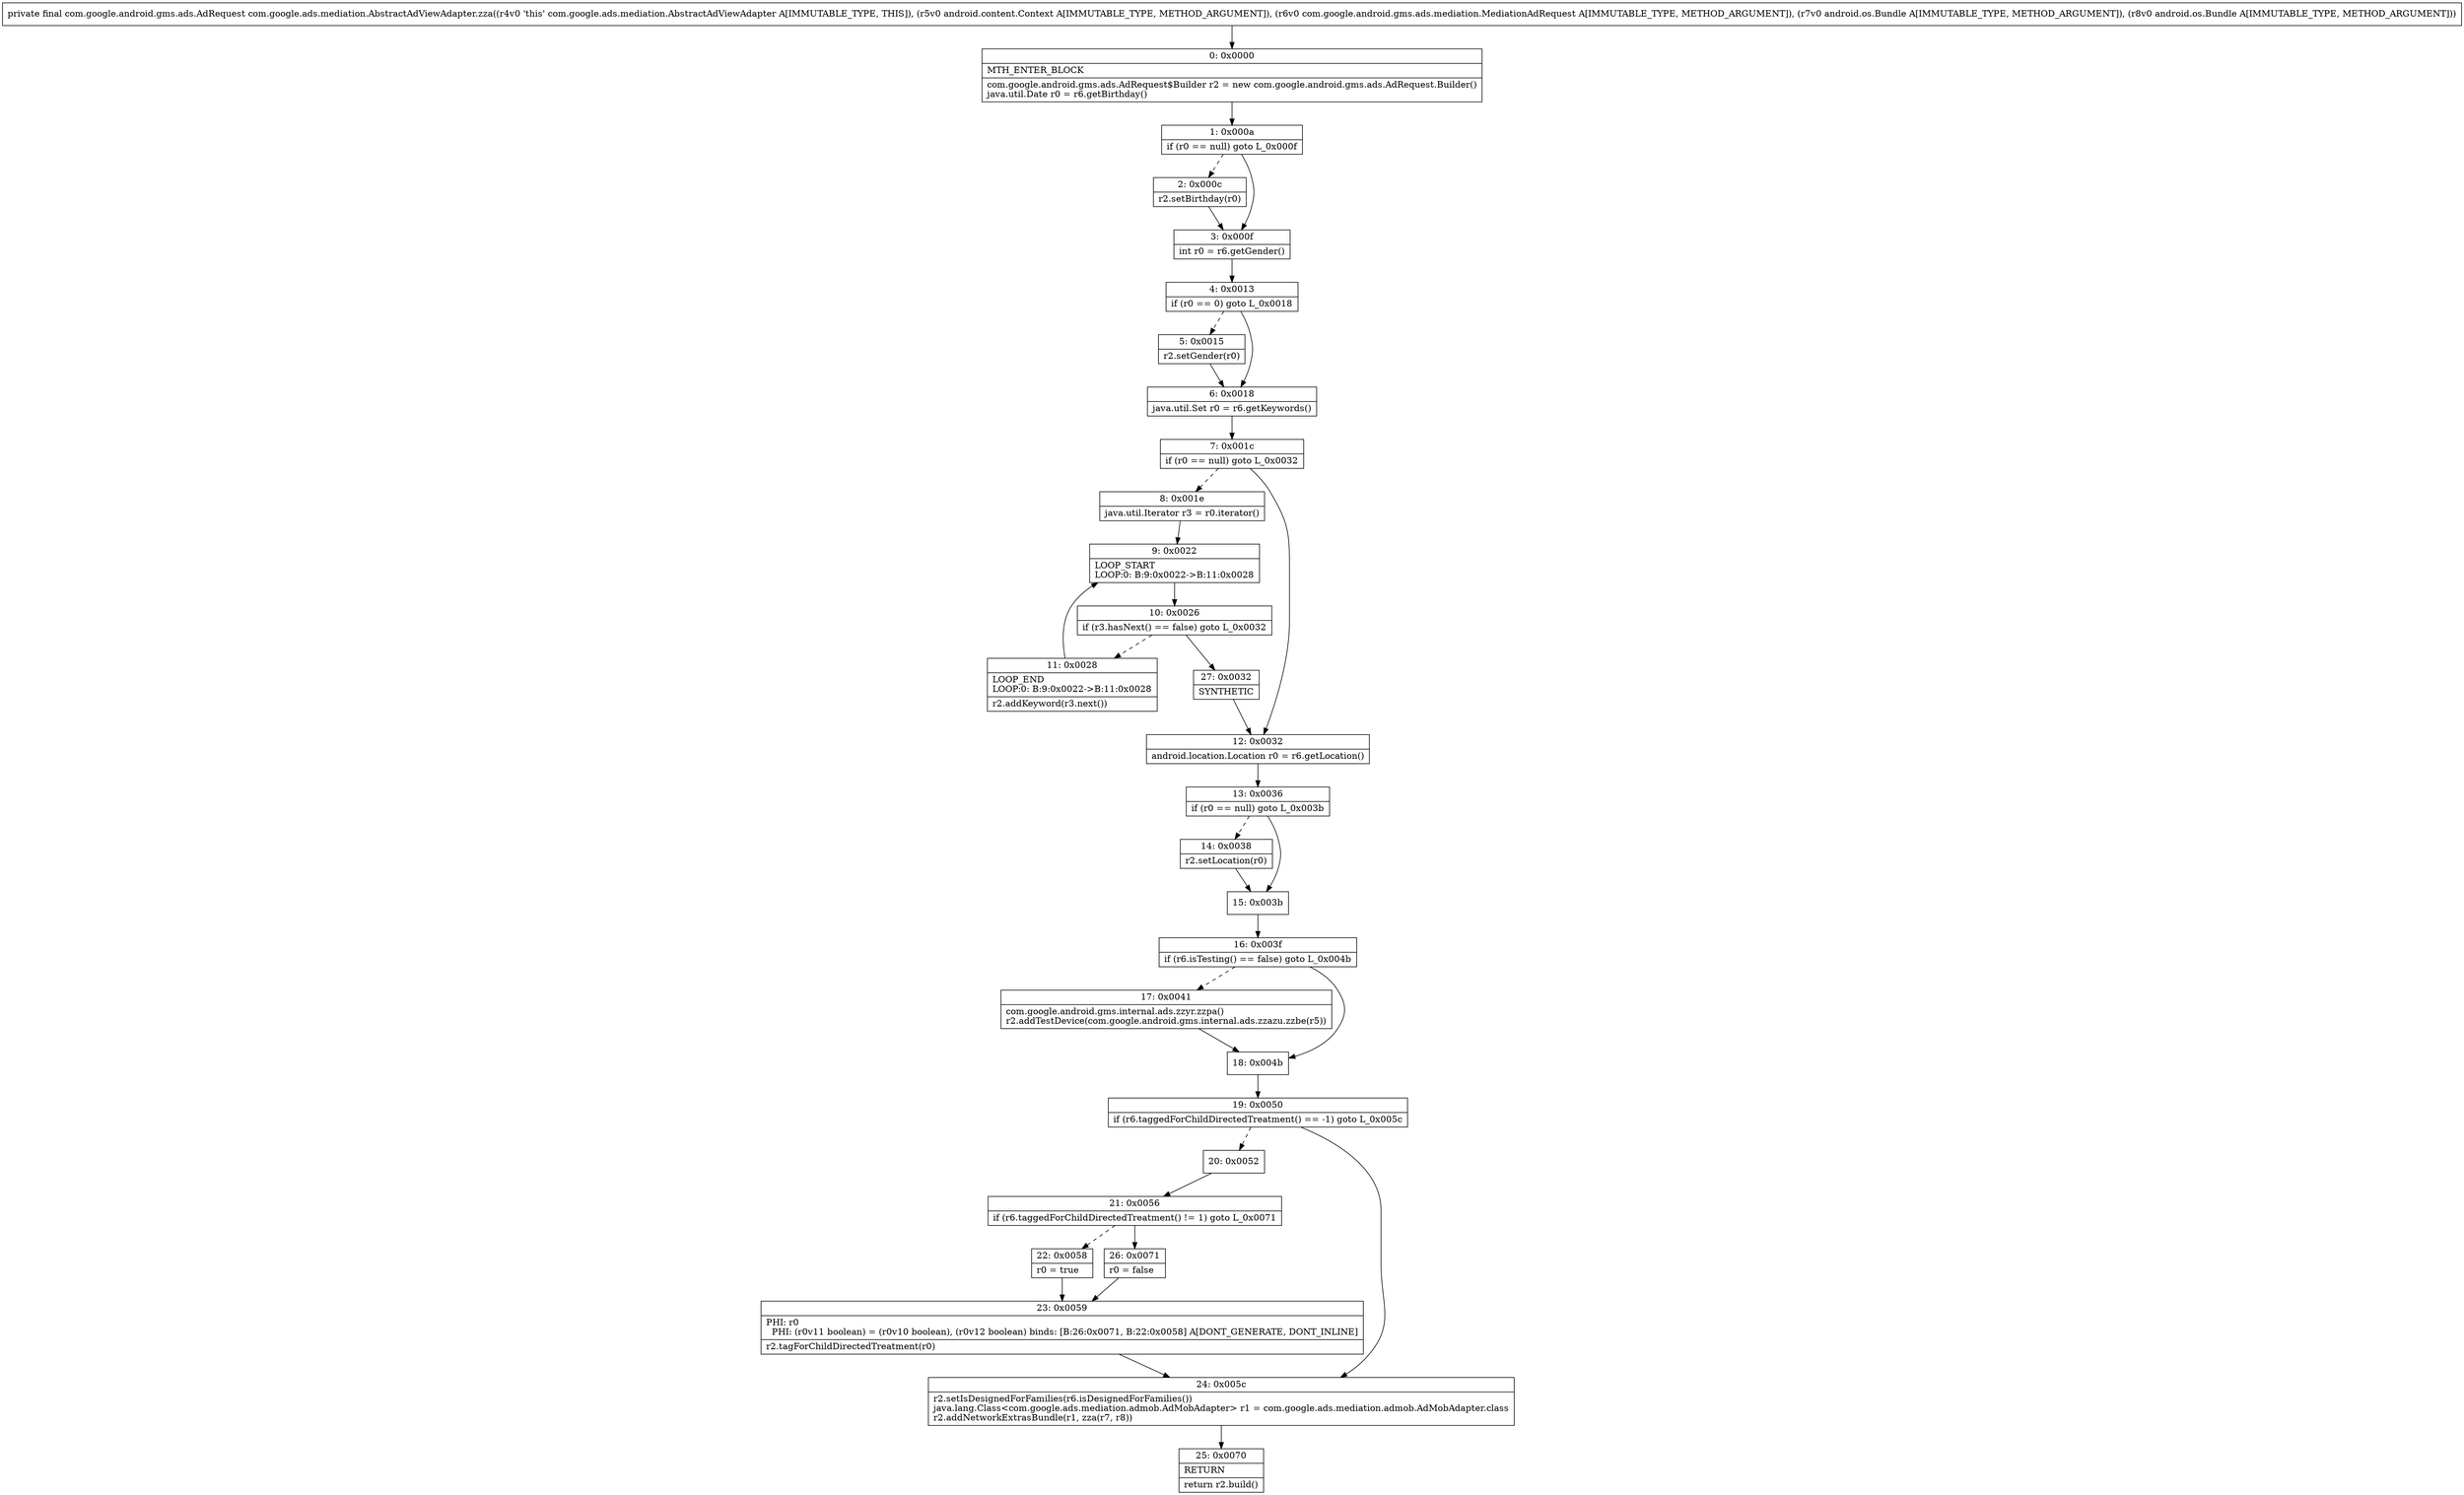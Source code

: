 digraph "CFG forcom.google.ads.mediation.AbstractAdViewAdapter.zza(Landroid\/content\/Context;Lcom\/google\/android\/gms\/ads\/mediation\/MediationAdRequest;Landroid\/os\/Bundle;Landroid\/os\/Bundle;)Lcom\/google\/android\/gms\/ads\/AdRequest;" {
Node_0 [shape=record,label="{0\:\ 0x0000|MTH_ENTER_BLOCK\l|com.google.android.gms.ads.AdRequest$Builder r2 = new com.google.android.gms.ads.AdRequest.Builder()\ljava.util.Date r0 = r6.getBirthday()\l}"];
Node_1 [shape=record,label="{1\:\ 0x000a|if (r0 == null) goto L_0x000f\l}"];
Node_2 [shape=record,label="{2\:\ 0x000c|r2.setBirthday(r0)\l}"];
Node_3 [shape=record,label="{3\:\ 0x000f|int r0 = r6.getGender()\l}"];
Node_4 [shape=record,label="{4\:\ 0x0013|if (r0 == 0) goto L_0x0018\l}"];
Node_5 [shape=record,label="{5\:\ 0x0015|r2.setGender(r0)\l}"];
Node_6 [shape=record,label="{6\:\ 0x0018|java.util.Set r0 = r6.getKeywords()\l}"];
Node_7 [shape=record,label="{7\:\ 0x001c|if (r0 == null) goto L_0x0032\l}"];
Node_8 [shape=record,label="{8\:\ 0x001e|java.util.Iterator r3 = r0.iterator()\l}"];
Node_9 [shape=record,label="{9\:\ 0x0022|LOOP_START\lLOOP:0: B:9:0x0022\-\>B:11:0x0028\l}"];
Node_10 [shape=record,label="{10\:\ 0x0026|if (r3.hasNext() == false) goto L_0x0032\l}"];
Node_11 [shape=record,label="{11\:\ 0x0028|LOOP_END\lLOOP:0: B:9:0x0022\-\>B:11:0x0028\l|r2.addKeyword(r3.next())\l}"];
Node_12 [shape=record,label="{12\:\ 0x0032|android.location.Location r0 = r6.getLocation()\l}"];
Node_13 [shape=record,label="{13\:\ 0x0036|if (r0 == null) goto L_0x003b\l}"];
Node_14 [shape=record,label="{14\:\ 0x0038|r2.setLocation(r0)\l}"];
Node_15 [shape=record,label="{15\:\ 0x003b}"];
Node_16 [shape=record,label="{16\:\ 0x003f|if (r6.isTesting() == false) goto L_0x004b\l}"];
Node_17 [shape=record,label="{17\:\ 0x0041|com.google.android.gms.internal.ads.zzyr.zzpa()\lr2.addTestDevice(com.google.android.gms.internal.ads.zzazu.zzbe(r5))\l}"];
Node_18 [shape=record,label="{18\:\ 0x004b}"];
Node_19 [shape=record,label="{19\:\ 0x0050|if (r6.taggedForChildDirectedTreatment() == \-1) goto L_0x005c\l}"];
Node_20 [shape=record,label="{20\:\ 0x0052}"];
Node_21 [shape=record,label="{21\:\ 0x0056|if (r6.taggedForChildDirectedTreatment() != 1) goto L_0x0071\l}"];
Node_22 [shape=record,label="{22\:\ 0x0058|r0 = true\l}"];
Node_23 [shape=record,label="{23\:\ 0x0059|PHI: r0 \l  PHI: (r0v11 boolean) = (r0v10 boolean), (r0v12 boolean) binds: [B:26:0x0071, B:22:0x0058] A[DONT_GENERATE, DONT_INLINE]\l|r2.tagForChildDirectedTreatment(r0)\l}"];
Node_24 [shape=record,label="{24\:\ 0x005c|r2.setIsDesignedForFamilies(r6.isDesignedForFamilies())\ljava.lang.Class\<com.google.ads.mediation.admob.AdMobAdapter\> r1 = com.google.ads.mediation.admob.AdMobAdapter.class\lr2.addNetworkExtrasBundle(r1, zza(r7, r8))\l}"];
Node_25 [shape=record,label="{25\:\ 0x0070|RETURN\l|return r2.build()\l}"];
Node_26 [shape=record,label="{26\:\ 0x0071|r0 = false\l}"];
Node_27 [shape=record,label="{27\:\ 0x0032|SYNTHETIC\l}"];
MethodNode[shape=record,label="{private final com.google.android.gms.ads.AdRequest com.google.ads.mediation.AbstractAdViewAdapter.zza((r4v0 'this' com.google.ads.mediation.AbstractAdViewAdapter A[IMMUTABLE_TYPE, THIS]), (r5v0 android.content.Context A[IMMUTABLE_TYPE, METHOD_ARGUMENT]), (r6v0 com.google.android.gms.ads.mediation.MediationAdRequest A[IMMUTABLE_TYPE, METHOD_ARGUMENT]), (r7v0 android.os.Bundle A[IMMUTABLE_TYPE, METHOD_ARGUMENT]), (r8v0 android.os.Bundle A[IMMUTABLE_TYPE, METHOD_ARGUMENT])) }"];
MethodNode -> Node_0;
Node_0 -> Node_1;
Node_1 -> Node_2[style=dashed];
Node_1 -> Node_3;
Node_2 -> Node_3;
Node_3 -> Node_4;
Node_4 -> Node_5[style=dashed];
Node_4 -> Node_6;
Node_5 -> Node_6;
Node_6 -> Node_7;
Node_7 -> Node_8[style=dashed];
Node_7 -> Node_12;
Node_8 -> Node_9;
Node_9 -> Node_10;
Node_10 -> Node_11[style=dashed];
Node_10 -> Node_27;
Node_11 -> Node_9;
Node_12 -> Node_13;
Node_13 -> Node_14[style=dashed];
Node_13 -> Node_15;
Node_14 -> Node_15;
Node_15 -> Node_16;
Node_16 -> Node_17[style=dashed];
Node_16 -> Node_18;
Node_17 -> Node_18;
Node_18 -> Node_19;
Node_19 -> Node_20[style=dashed];
Node_19 -> Node_24;
Node_20 -> Node_21;
Node_21 -> Node_22[style=dashed];
Node_21 -> Node_26;
Node_22 -> Node_23;
Node_23 -> Node_24;
Node_24 -> Node_25;
Node_26 -> Node_23;
Node_27 -> Node_12;
}

